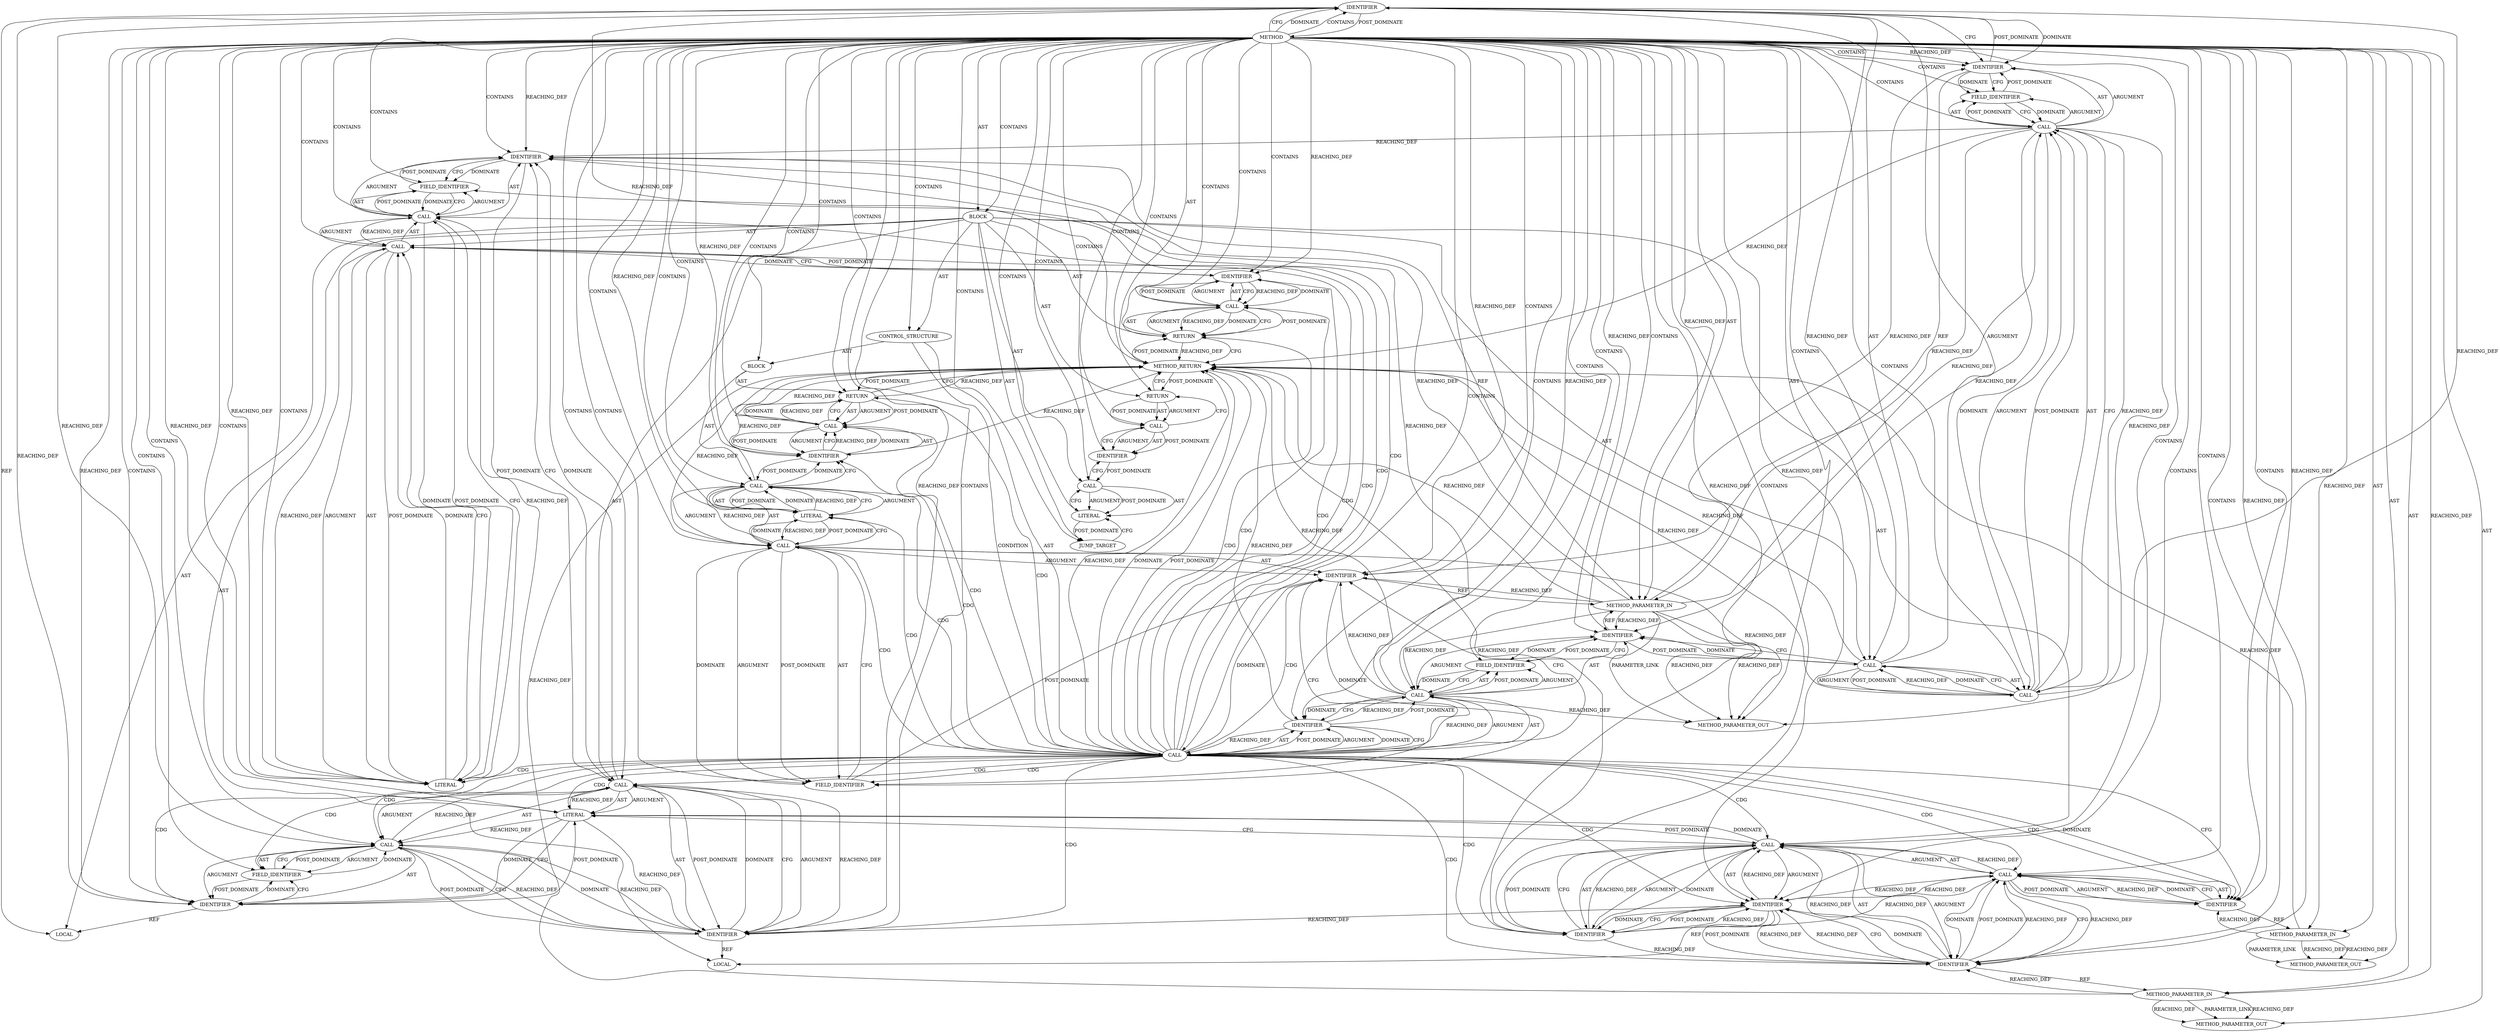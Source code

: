 digraph {
  7818 [label=LOCAL ORDER=1 CODE="struct ceph_client* client" COLUMN_NUMBER=21 LINE_NUMBER=2368 TYPE_FULL_NAME="ceph_client*" NAME="client"]
  7826 [label=CONTROL_STRUCTURE CONTROL_STRUCTURE_TYPE="IF" ORDER=4 PARSER_TYPE_NAME="CASTIfStatement" ARGUMENT_INDEX=-1 CODE="if (con->state != CEPH_CON_S_V2_SESSION_CONNECT)" COLUMN_NUMBER=2 LINE_NUMBER=2371]
  7820 [label=IDENTIFIER ORDER=1 ARGUMENT_INDEX=1 CODE="client" COLUMN_NUMBER=22 LINE_NUMBER=2368 TYPE_FULL_NAME="ceph_client*" NAME="client"]
  7838 [label=RETURN ORDER=2 ARGUMENT_INDEX=-1 CODE="return -EINVAL;" COLUMN_NUMBER=3 LINE_NUMBER=2373]
  7853 [label=CALL ORDER=7 ARGUMENT_INDEX=-1 CODE="con->error_msg = \"missing required protocol features\"" COLUMN_NUMBER=2 METHOD_FULL_NAME="<operator>.assignment" LINE_NUMBER=2379 TYPE_FULL_NAME="<empty>" DISPATCH_TYPE="STATIC_DISPATCH" SIGNATURE="" NAME="<operator>.assignment"]
  7823 [label=IDENTIFIER ORDER=1 ARGUMENT_INDEX=1 CODE="con" COLUMN_NUMBER=41 LINE_NUMBER=2368 TYPE_FULL_NAME="ceph_connection*" NAME="con"]
  7839 [label=CALL ORDER=1 ARGUMENT_INDEX=-1 CODE="-EINVAL" COLUMN_NUMBER=10 METHOD_FULL_NAME="<operator>.minus" LINE_NUMBER=2373 TYPE_FULL_NAME="<empty>" DISPATCH_TYPE="STATIC_DISPATCH" SIGNATURE="" NAME="<operator>.minus"]
  7848 [label=LITERAL ORDER=1 ARGUMENT_INDEX=1 CODE="\"RADOS feature set mismatch: server's required > my supported 0x%llx, missing 0x%llx\\n\"" COLUMN_NUMBER=9 LINE_NUMBER=2377 TYPE_FULL_NAME="char"]
  7851 [label=FIELD_IDENTIFIER ORDER=2 ARGUMENT_INDEX=2 CODE="supported_features" COLUMN_NUMBER=9 LINE_NUMBER=2378 CANONICAL_NAME="supported_features"]
  7833 [label=CALL ORDER=1 ARGUMENT_INDEX=-1 CODE="con->error_msg = \"protocol error, unexpected ident_missing_features\"" COLUMN_NUMBER=3 METHOD_FULL_NAME="<operator>.assignment" LINE_NUMBER=2372 TYPE_FULL_NAME="<empty>" DISPATCH_TYPE="STATIC_DISPATCH" SIGNATURE="" NAME="<operator>.assignment"]
  7813 [label=METHOD COLUMN_NUMBER=1 LINE_NUMBER=2365 COLUMN_NUMBER_END=1 IS_EXTERNAL=false SIGNATURE="int process_ident_missing_features (ceph_connection*,void*,void*)" NAME="process_ident_missing_features" AST_PARENT_TYPE="TYPE_DECL" AST_PARENT_FULL_NAME="messenger_v2.c:<global>" ORDER=95 CODE="static int process_ident_missing_features(struct ceph_connection *con,
					  void *p, void *end)
{
	struct ceph_client *client = from_msgr(con->msgr);
	u64 missing_features;

	if (con->state != CEPH_CON_S_V2_SESSION_CONNECT) {
		con->error_msg = \"protocol error, unexpected ident_missing_features\";
		return -EINVAL;
	}

	ceph_decode_64_safe(&p, end, missing_features, bad);
	pr_err(\"RADOS feature set mismatch: server's required > my supported 0x%llx, missing 0x%llx\\n\",
	       client->supported_features, missing_features);
	con->error_msg = \"missing required protocol features\";
	return -EINVAL;

bad:
	pr_err(\"failed to decode ident_missing_features\\n\");
	return -EINVAL;
}" FULL_NAME="process_ident_missing_features" LINE_NUMBER_END=2385 FILENAME="messenger_v2.c"]
  7846 [label=IDENTIFIER ORDER=4 ARGUMENT_INDEX=4 CODE="bad" COLUMN_NUMBER=49 LINE_NUMBER=2376 TYPE_FULL_NAME="ANY" NAME="bad"]
  13252 [label=METHOD_PARAMETER_OUT ORDER=3 CODE="void *end" IS_VARIADIC=false COLUMN_NUMBER=17 LINE_NUMBER=2366 TYPE_FULL_NAME="void*" EVALUATION_STRATEGY="BY_VALUE" INDEX=3 NAME="end"]
  7867 [label=METHOD_RETURN ORDER=5 CODE="RET" COLUMN_NUMBER=1 LINE_NUMBER=2365 TYPE_FULL_NAME="int" EVALUATION_STRATEGY="BY_VALUE"]
  7849 [label=CALL ORDER=2 ARGUMENT_INDEX=2 CODE="client->supported_features" COLUMN_NUMBER=9 METHOD_FULL_NAME="<operator>.indirectFieldAccess" LINE_NUMBER=2378 TYPE_FULL_NAME="<empty>" DISPATCH_TYPE="STATIC_DISPATCH" SIGNATURE="" NAME="<operator>.indirectFieldAccess"]
  13250 [label=METHOD_PARAMETER_OUT ORDER=1 CODE="struct ceph_connection *con" IS_VARIADIC=false COLUMN_NUMBER=43 LINE_NUMBER=2365 TYPE_FULL_NAME="ceph_connection*" EVALUATION_STRATEGY="BY_VALUE" INDEX=1 NAME="con"]
  7850 [label=IDENTIFIER ORDER=1 ARGUMENT_INDEX=1 CODE="client" COLUMN_NUMBER=9 LINE_NUMBER=2378 TYPE_FULL_NAME="ceph_client*" NAME="client"]
  7834 [label=CALL ORDER=1 ARGUMENT_INDEX=1 CODE="con->error_msg" COLUMN_NUMBER=3 METHOD_FULL_NAME="<operator>.indirectFieldAccess" LINE_NUMBER=2372 TYPE_FULL_NAME="<empty>" DISPATCH_TYPE="STATIC_DISPATCH" SIGNATURE="" NAME="<operator>.indirectFieldAccess"]
  7843 [label=IDENTIFIER ORDER=1 ARGUMENT_INDEX=1 CODE="p" COLUMN_NUMBER=23 LINE_NUMBER=2376 TYPE_FULL_NAME="void*" NAME="p"]
  7836 [label=FIELD_IDENTIFIER ORDER=2 ARGUMENT_INDEX=2 CODE="error_msg" COLUMN_NUMBER=3 LINE_NUMBER=2372 CANONICAL_NAME="error_msg"]
  7864 [label=RETURN ORDER=11 ARGUMENT_INDEX=-1 CODE="return -EINVAL;" COLUMN_NUMBER=2 LINE_NUMBER=2384]
  7856 [label=FIELD_IDENTIFIER ORDER=2 ARGUMENT_INDEX=2 CODE="error_msg" COLUMN_NUMBER=2 LINE_NUMBER=2379 CANONICAL_NAME="error_msg"]
  7840 [label=IDENTIFIER ORDER=1 ARGUMENT_INDEX=1 CODE="EINVAL" COLUMN_NUMBER=11 LINE_NUMBER=2373 TYPE_FULL_NAME="ANY" NAME="EINVAL"]
  7828 [label=CALL ORDER=1 ARGUMENT_INDEX=1 CODE="con->state" COLUMN_NUMBER=6 METHOD_FULL_NAME="<operator>.indirectFieldAccess" LINE_NUMBER=2371 TYPE_FULL_NAME="<empty>" DISPATCH_TYPE="STATIC_DISPATCH" SIGNATURE="" NAME="<operator>.indirectFieldAccess"]
  7863 [label=LITERAL ORDER=1 ARGUMENT_INDEX=1 CODE="\"failed to decode ident_missing_features\\n\"" COLUMN_NUMBER=9 LINE_NUMBER=2383 TYPE_FULL_NAME="char"]
  7814 [label=METHOD_PARAMETER_IN ORDER=1 CODE="struct ceph_connection *con" IS_VARIADIC=false COLUMN_NUMBER=43 LINE_NUMBER=2365 TYPE_FULL_NAME="ceph_connection*" EVALUATION_STRATEGY="BY_VALUE" INDEX=1 NAME="con"]
  7860 [label=IDENTIFIER ORDER=1 ARGUMENT_INDEX=1 CODE="EINVAL" COLUMN_NUMBER=10 LINE_NUMBER=2380 TYPE_FULL_NAME="ANY" NAME="EINVAL"]
  7816 [label=METHOD_PARAMETER_IN ORDER=3 CODE="void *end" IS_VARIADIC=false COLUMN_NUMBER=17 LINE_NUMBER=2366 TYPE_FULL_NAME="void*" EVALUATION_STRATEGY="BY_VALUE" INDEX=3 NAME="end"]
  7815 [label=METHOD_PARAMETER_IN ORDER=2 CODE="void *p" IS_VARIADIC=false COLUMN_NUMBER=8 LINE_NUMBER=2366 TYPE_FULL_NAME="void*" EVALUATION_STRATEGY="BY_VALUE" INDEX=2 NAME="p"]
  7827 [label=CALL ORDER=1 ARGUMENT_INDEX=-1 CODE="con->state != CEPH_CON_S_V2_SESSION_CONNECT" COLUMN_NUMBER=6 METHOD_FULL_NAME="<operator>.notEquals" LINE_NUMBER=2371 TYPE_FULL_NAME="<empty>" DISPATCH_TYPE="STATIC_DISPATCH" SIGNATURE="" NAME="<operator>.notEquals"]
  7866 [label=IDENTIFIER ORDER=1 ARGUMENT_INDEX=1 CODE="EINVAL" COLUMN_NUMBER=10 LINE_NUMBER=2384 TYPE_FULL_NAME="ANY" NAME="EINVAL"]
  7821 [label=CALL ORDER=2 ARGUMENT_INDEX=2 CODE="from_msgr(con->msgr)" COLUMN_NUMBER=31 METHOD_FULL_NAME="from_msgr" LINE_NUMBER=2368 TYPE_FULL_NAME="<empty>" DISPATCH_TYPE="STATIC_DISPATCH" SIGNATURE="" NAME="from_msgr"]
  7857 [label=LITERAL ORDER=2 ARGUMENT_INDEX=2 CODE="\"missing required protocol features\"" COLUMN_NUMBER=19 LINE_NUMBER=2379 TYPE_FULL_NAME="char"]
  7835 [label=IDENTIFIER ORDER=1 ARGUMENT_INDEX=1 CODE="con" COLUMN_NUMBER=3 LINE_NUMBER=2372 TYPE_FULL_NAME="ceph_connection*" NAME="con"]
  7859 [label=CALL ORDER=1 ARGUMENT_INDEX=-1 CODE="-EINVAL" COLUMN_NUMBER=9 METHOD_FULL_NAME="<operator>.minus" LINE_NUMBER=2380 TYPE_FULL_NAME="<empty>" DISPATCH_TYPE="STATIC_DISPATCH" SIGNATURE="" NAME="<operator>.minus"]
  7830 [label=FIELD_IDENTIFIER ORDER=2 ARGUMENT_INDEX=2 CODE="state" COLUMN_NUMBER=6 LINE_NUMBER=2371 CANONICAL_NAME="state"]
  7861 [label=JUMP_TARGET ORDER=9 PARSER_TYPE_NAME="CASTLabelStatement" ARGUMENT_INDEX=-1 CODE="bad:
	pr_err(\"failed to decode ident_missing_features\\n\");" COLUMN_NUMBER=1 LINE_NUMBER=2382 NAME="bad"]
  13251 [label=METHOD_PARAMETER_OUT ORDER=2 CODE="void *p" IS_VARIADIC=false COLUMN_NUMBER=8 LINE_NUMBER=2366 TYPE_FULL_NAME="void*" EVALUATION_STRATEGY="BY_VALUE" INDEX=2 NAME="p"]
  7845 [label=IDENTIFIER ORDER=3 ARGUMENT_INDEX=3 CODE="missing_features" COLUMN_NUMBER=31 LINE_NUMBER=2376 TYPE_FULL_NAME="u64" NAME="missing_features"]
  7852 [label=IDENTIFIER ORDER=3 ARGUMENT_INDEX=3 CODE="missing_features" COLUMN_NUMBER=37 LINE_NUMBER=2378 TYPE_FULL_NAME="u64" NAME="missing_features"]
  7858 [label=RETURN ORDER=8 ARGUMENT_INDEX=-1 CODE="return -EINVAL;" COLUMN_NUMBER=2 LINE_NUMBER=2380]
  7832 [label=BLOCK ORDER=2 ARGUMENT_INDEX=-1 CODE="{
		con->error_msg = \"protocol error, unexpected ident_missing_features\";
		return -EINVAL;
	}" COLUMN_NUMBER=51 LINE_NUMBER=2371 TYPE_FULL_NAME="void"]
  7831 [label=IDENTIFIER ORDER=2 ARGUMENT_INDEX=2 CODE="CEPH_CON_S_V2_SESSION_CONNECT" COLUMN_NUMBER=20 LINE_NUMBER=2371 TYPE_FULL_NAME="ANY" NAME="CEPH_CON_S_V2_SESSION_CONNECT"]
  7822 [label=CALL ORDER=1 ARGUMENT_INDEX=1 CODE="con->msgr" COLUMN_NUMBER=41 METHOD_FULL_NAME="<operator>.indirectFieldAccess" LINE_NUMBER=2368 TYPE_FULL_NAME="<empty>" DISPATCH_TYPE="STATIC_DISPATCH" SIGNATURE="" NAME="<operator>.indirectFieldAccess"]
  7829 [label=IDENTIFIER ORDER=1 ARGUMENT_INDEX=1 CODE="con" COLUMN_NUMBER=6 LINE_NUMBER=2371 TYPE_FULL_NAME="ceph_connection*" NAME="con"]
  7841 [label=CALL ORDER=5 ARGUMENT_INDEX=-1 CODE="ceph_decode_64_safe(&p, end, missing_features, bad)" COLUMN_NUMBER=2 METHOD_FULL_NAME="ceph_decode_64_safe" LINE_NUMBER=2376 TYPE_FULL_NAME="<empty>" DISPATCH_TYPE="STATIC_DISPATCH" SIGNATURE="" NAME="ceph_decode_64_safe"]
  7837 [label=LITERAL ORDER=2 ARGUMENT_INDEX=2 CODE="\"protocol error, unexpected ident_missing_features\"" COLUMN_NUMBER=20 LINE_NUMBER=2372 TYPE_FULL_NAME="char"]
  7844 [label=IDENTIFIER ORDER=2 ARGUMENT_INDEX=2 CODE="end" COLUMN_NUMBER=26 LINE_NUMBER=2376 TYPE_FULL_NAME="void*" NAME="end"]
  7855 [label=IDENTIFIER ORDER=1 ARGUMENT_INDEX=1 CODE="con" COLUMN_NUMBER=2 LINE_NUMBER=2379 TYPE_FULL_NAME="ceph_connection*" NAME="con"]
  7819 [label=CALL ORDER=2 ARGUMENT_INDEX=-1 CODE="*client = from_msgr(con->msgr)" COLUMN_NUMBER=21 METHOD_FULL_NAME="<operator>.assignment" LINE_NUMBER=2368 TYPE_FULL_NAME="<empty>" DISPATCH_TYPE="STATIC_DISPATCH" SIGNATURE="" NAME="<operator>.assignment"]
  7854 [label=CALL ORDER=1 ARGUMENT_INDEX=1 CODE="con->error_msg" COLUMN_NUMBER=2 METHOD_FULL_NAME="<operator>.indirectFieldAccess" LINE_NUMBER=2379 TYPE_FULL_NAME="<empty>" DISPATCH_TYPE="STATIC_DISPATCH" SIGNATURE="" NAME="<operator>.indirectFieldAccess"]
  7825 [label=LOCAL ORDER=3 CODE="u64 missing_features" COLUMN_NUMBER=6 LINE_NUMBER=2369 TYPE_FULL_NAME="u64" NAME="missing_features"]
  7842 [label=CALL ORDER=1 ARGUMENT_INDEX=1 CODE="&p" COLUMN_NUMBER=22 METHOD_FULL_NAME="<operator>.addressOf" LINE_NUMBER=2376 TYPE_FULL_NAME="<empty>" DISPATCH_TYPE="STATIC_DISPATCH" SIGNATURE="" NAME="<operator>.addressOf"]
  7862 [label=CALL ORDER=10 ARGUMENT_INDEX=-1 CODE="pr_err(\"failed to decode ident_missing_features\\n\")" COLUMN_NUMBER=2 METHOD_FULL_NAME="pr_err" LINE_NUMBER=2383 TYPE_FULL_NAME="<empty>" DISPATCH_TYPE="STATIC_DISPATCH" SIGNATURE="" NAME="pr_err"]
  7817 [label=BLOCK ORDER=4 ARGUMENT_INDEX=-1 CODE="{
	struct ceph_client *client = from_msgr(con->msgr);
	u64 missing_features;

	if (con->state != CEPH_CON_S_V2_SESSION_CONNECT) {
		con->error_msg = \"protocol error, unexpected ident_missing_features\";
		return -EINVAL;
	}

	ceph_decode_64_safe(&p, end, missing_features, bad);
	pr_err(\"RADOS feature set mismatch: server's required > my supported 0x%llx, missing 0x%llx\\n\",
	       client->supported_features, missing_features);
	con->error_msg = \"missing required protocol features\";
	return -EINVAL;

bad:
	pr_err(\"failed to decode ident_missing_features\\n\");
	return -EINVAL;
}" COLUMN_NUMBER=1 LINE_NUMBER=2367 TYPE_FULL_NAME="void"]
  7824 [label=FIELD_IDENTIFIER ORDER=2 ARGUMENT_INDEX=2 CODE="msgr" COLUMN_NUMBER=41 LINE_NUMBER=2368 CANONICAL_NAME="msgr"]
  7847 [label=CALL ORDER=6 ARGUMENT_INDEX=-1 CODE="pr_err(\"RADOS feature set mismatch: server's required > my supported 0x%llx, missing 0x%llx\\n\",
	       client->supported_features, missing_features)" COLUMN_NUMBER=2 METHOD_FULL_NAME="pr_err" LINE_NUMBER=2377 TYPE_FULL_NAME="<empty>" DISPATCH_TYPE="STATIC_DISPATCH" SIGNATURE="" NAME="pr_err"]
  7865 [label=CALL ORDER=1 ARGUMENT_INDEX=-1 CODE="-EINVAL" COLUMN_NUMBER=9 METHOD_FULL_NAME="<operator>.minus" LINE_NUMBER=2384 TYPE_FULL_NAME="<empty>" DISPATCH_TYPE="STATIC_DISPATCH" SIGNATURE="" NAME="<operator>.minus"]
  7827 -> 7839 [label=CDG ]
  7857 -> 7853 [label=DOMINATE ]
  7821 -> 7819 [label=REACHING_DEF VARIABLE="from_msgr(con->msgr)"]
  7813 -> 7842 [label=CONTAINS ]
  7823 -> 7824 [label=DOMINATE ]
  7827 -> 7847 [label=CDG ]
  7813 -> 7815 [label=REACHING_DEF VARIABLE=""]
  7853 -> 7854 [label=AST ]
  7843 -> 7842 [label=REACHING_DEF VARIABLE="p"]
  7828 -> 7831 [label=DOMINATE ]
  7859 -> 7860 [label=POST_DOMINATE ]
  7853 -> 7860 [label=DOMINATE ]
  7827 -> 7860 [label=CDG ]
  7813 -> 7859 [label=CONTAINS ]
  7813 -> 7834 [label=CONTAINS ]
  7813 -> 7820 [label=CFG ]
  7814 -> 7835 [label=REACHING_DEF VARIABLE="con"]
  7864 -> 7865 [label=POST_DOMINATE ]
  7813 -> 7820 [label=DOMINATE ]
  7837 -> 7833 [label=DOMINATE ]
  7837 -> 7833 [label=REACHING_DEF VARIABLE="\"protocol error, unexpected ident_missing_features\""]
  7865 -> 7864 [label=CFG ]
  7827 -> 7856 [label=CDG ]
  7867 -> 7827 [label=POST_DOMINATE ]
  7819 -> 7821 [label=POST_DOMINATE ]
  7863 -> 7862 [label=CFG ]
  7820 -> 7849 [label=REACHING_DEF VARIABLE="client"]
  7813 -> 7857 [label=REACHING_DEF VARIABLE=""]
  7813 -> 7860 [label=REACHING_DEF VARIABLE=""]
  7830 -> 7829 [label=POST_DOMINATE ]
  7862 -> 7866 [label=CFG ]
  7849 -> 7851 [label=POST_DOMINATE ]
  7822 -> 7824 [label=ARGUMENT ]
  7813 -> 7845 [label=REACHING_DEF VARIABLE=""]
  7847 -> 7849 [label=AST ]
  7837 -> 7834 [label=POST_DOMINATE ]
  7817 -> 7861 [label=AST ]
  7813 -> 7853 [label=CONTAINS ]
  7859 -> 7858 [label=REACHING_DEF VARIABLE="-EINVAL"]
  7834 -> 7837 [label=CFG ]
  7813 -> 7844 [label=CONTAINS ]
  7855 -> 7856 [label=CFG ]
  7831 -> 7828 [label=REACHING_DEF VARIABLE="CEPH_CON_S_V2_SESSION_CONNECT"]
  7841 -> 7845 [label=ARGUMENT ]
  7813 -> 7835 [label=CONTAINS ]
  7813 -> 7846 [label=REACHING_DEF VARIABLE=""]
  7844 -> 7845 [label=REACHING_DEF VARIABLE="end"]
  7813 -> 7823 [label=REACHING_DEF VARIABLE=""]
  7867 -> 7858 [label=POST_DOMINATE ]
  7862 -> 7863 [label=ARGUMENT ]
  7841 -> 7846 [label=POST_DOMINATE ]
  7813 -> 7819 [label=CONTAINS ]
  7817 -> 7864 [label=AST ]
  7813 -> 7847 [label=CONTAINS ]
  7827 -> 7854 [label=CDG ]
  7842 -> 7844 [label=CFG ]
  7813 -> 7843 [label=CONTAINS ]
  7839 -> 7840 [label=AST ]
  7814 -> 7867 [label=REACHING_DEF VARIABLE="con"]
  7838 -> 7867 [label=CFG ]
  7848 -> 7850 [label=CFG ]
  7817 -> 7826 [label=AST ]
  7847 -> 7852 [label=AST ]
  7827 -> 7846 [label=CDG ]
  7820 -> 7850 [label=REACHING_DEF VARIABLE="client"]
  7827 -> 7843 [label=CDG ]
  7856 -> 7854 [label=DOMINATE ]
  7848 -> 7852 [label=REACHING_DEF VARIABLE="\"RADOS feature set mismatch: server's required > my supported 0x%llx, missing 0x%llx\\n\""]
  7821 -> 7820 [label=REACHING_DEF VARIABLE="from_msgr(con->msgr)"]
  7813 -> 7865 [label=CONTAINS ]
  7821 -> 7867 [label=REACHING_DEF VARIABLE="from_msgr(con->msgr)"]
  7813 -> 7826 [label=CONTAINS ]
  7813 -> 13251 [label=AST ]
  7848 -> 7847 [label=REACHING_DEF VARIABLE="\"RADOS feature set mismatch: server's required > my supported 0x%llx, missing 0x%llx\\n\""]
  7816 -> 13252 [label=PARAMETER_LINK ]
  7814 -> 7829 [label=REACHING_DEF VARIABLE="con"]
  7813 -> 7849 [label=CONTAINS ]
  7814 -> 13250 [label=PARAMETER_LINK ]
  7833 -> 7837 [label=ARGUMENT ]
  7813 -> 7831 [label=CONTAINS ]
  7823 -> 7820 [label=POST_DOMINATE ]
  7817 -> 7818 [label=AST ]
  7827 -> 7835 [label=CDG ]
  7834 -> 7836 [label=ARGUMENT ]
  7844 -> 7845 [label=CFG ]
  7822 -> 7821 [label=DOMINATE ]
  7854 -> 7856 [label=ARGUMENT ]
  7817 -> 7825 [label=AST ]
  7831 -> 7827 [label=REACHING_DEF VARIABLE="CEPH_CON_S_V2_SESSION_CONNECT"]
  7813 -> 7850 [label=REACHING_DEF VARIABLE=""]
  7835 -> 7836 [label=CFG ]
  7845 -> 7852 [label=REACHING_DEF VARIABLE="missing_features"]
  7819 -> 7829 [label=DOMINATE ]
  7853 -> 7857 [label=ARGUMENT ]
  7846 -> 7841 [label=DOMINATE ]
  7831 -> 7867 [label=REACHING_DEF VARIABLE="CEPH_CON_S_V2_SESSION_CONNECT"]
  7836 -> 7835 [label=POST_DOMINATE ]
  7813 -> 7829 [label=REACHING_DEF VARIABLE=""]
  7862 -> 7863 [label=AST ]
  7813 -> 7816 [label=AST ]
  7822 -> 7835 [label=REACHING_DEF VARIABLE="con->msgr"]
  7813 -> 7835 [label=REACHING_DEF VARIABLE=""]
  7837 -> 7834 [label=REACHING_DEF VARIABLE="\"protocol error, unexpected ident_missing_features\""]
  7813 -> 7855 [label=CONTAINS ]
  7867 -> 7864 [label=POST_DOMINATE ]
  7853 -> 7857 [label=AST ]
  7850 -> 7851 [label=DOMINATE ]
  7846 -> 7842 [label=REACHING_DEF VARIABLE="bad"]
  7815 -> 7843 [label=REACHING_DEF VARIABLE="p"]
  7813 -> 7837 [label=CONTAINS ]
  7840 -> 7833 [label=POST_DOMINATE ]
  7813 -> 7858 [label=CONTAINS ]
  7821 -> 7822 [label=ARGUMENT ]
  7827 -> 7867 [label=REACHING_DEF VARIABLE="con->state != CEPH_CON_S_V2_SESSION_CONNECT"]
  7860 -> 7859 [label=CFG ]
  7833 -> 7840 [label=DOMINATE ]
  7859 -> 7858 [label=DOMINATE ]
  7813 -> 7852 [label=CONTAINS ]
  7813 -> 7867 [label=AST ]
  7852 -> 7847 [label=DOMINATE ]
  7817 -> 7841 [label=AST ]
  7827 -> 7831 [label=AST ]
  7813 -> 7855 [label=REACHING_DEF VARIABLE=""]
  7819 -> 7820 [label=AST ]
  7832 -> 7833 [label=AST ]
  7856 -> 7854 [label=CFG ]
  7827 -> 7855 [label=CDG ]
  7822 -> 13250 [label=REACHING_DEF VARIABLE="con->msgr"]
  7849 -> 7852 [label=CFG ]
  7827 -> 7867 [label=DOMINATE ]
  7848 -> 7841 [label=POST_DOMINATE ]
  7842 -> 7843 [label=ARGUMENT ]
  7866 -> 7862 [label=POST_DOMINATE ]
  7843 -> 7842 [label=DOMINATE ]
  7839 -> 7840 [label=POST_DOMINATE ]
  7813 -> 7828 [label=CONTAINS ]
  7834 -> 7837 [label=DOMINATE ]
  7814 -> 7823 [label=REACHING_DEF VARIABLE="con"]
  7847 -> 7855 [label=CFG ]
  7821 -> 7822 [label=POST_DOMINATE ]
  7828 -> 7829 [label=AST ]
  7864 -> 7867 [label=CFG ]
  7827 -> 7828 [label=ARGUMENT ]
  7846 -> 7841 [label=CFG ]
  7842 -> 7843 [label=AST ]
  7827 -> 7836 [label=CDG ]
  7827 -> 7848 [label=CDG ]
  7813 -> 7820 [label=CONTAINS ]
  7827 -> 7853 [label=CDG ]
  7835 -> 7814 [label=REF ]
  7813 -> 7846 [label=CONTAINS ]
  7849 -> 7852 [label=REACHING_DEF VARIABLE="client->supported_features"]
  7822 -> 7829 [label=REACHING_DEF VARIABLE="con->msgr"]
  7861 -> 7863 [label=CFG ]
  7849 -> 7847 [label=REACHING_DEF VARIABLE="client->supported_features"]
  7827 -> 7843 [label=DOMINATE ]
  7835 -> 7836 [label=DOMINATE ]
  7849 -> 7850 [label=AST ]
  7831 -> 7827 [label=DOMINATE ]
  7824 -> 7822 [label=DOMINATE ]
  7841 -> 7844 [label=AST ]
  7836 -> 7834 [label=CFG ]
  7813 -> 7866 [label=CONTAINS ]
  7846 -> 7845 [label=POST_DOMINATE ]
  7858 -> 7859 [label=POST_DOMINATE ]
  7842 -> 7843 [label=POST_DOMINATE ]
  7813 -> 7832 [label=CONTAINS ]
  7820 -> 7818 [label=REF ]
  7827 -> 7837 [label=CDG ]
  7859 -> 7860 [label=ARGUMENT ]
  7838 -> 7839 [label=AST ]
  7841 -> 7845 [label=AST ]
  7817 -> 7862 [label=AST ]
  7831 -> 7827 [label=CFG ]
  7828 -> 7831 [label=CFG ]
  7822 -> 7867 [label=REACHING_DEF VARIABLE="con->msgr"]
  7828 -> 7827 [label=REACHING_DEF VARIABLE="con->state"]
  7813 -> 7833 [label=CONTAINS ]
  7822 -> 7824 [label=AST ]
  7827 -> 7843 [label=CFG ]
  7817 -> 7847 [label=AST ]
  7848 -> 7850 [label=DOMINATE ]
  7829 -> 7830 [label=CFG ]
  7833 -> 7834 [label=AST ]
  7826 -> 7827 [label=AST ]
  7863 -> 7861 [label=POST_DOMINATE ]
  7813 -> 7823 [label=CONTAINS ]
  7845 -> 7842 [label=REACHING_DEF VARIABLE="missing_features"]
  7840 -> 7839 [label=CFG ]
  7813 -> 7844 [label=REACHING_DEF VARIABLE=""]
  7813 -> 13252 [label=AST ]
  7852 -> 7847 [label=CFG ]
  7813 -> 7817 [label=CONTAINS ]
  7828 -> 7830 [label=AST ]
  7853 -> 7854 [label=ARGUMENT ]
  7860 -> 7859 [label=REACHING_DEF VARIABLE="EINVAL"]
  7840 -> 7839 [label=REACHING_DEF VARIABLE="EINVAL"]
  7864 -> 7865 [label=AST ]
  7827 -> 7841 [label=CDG ]
  7839 -> 7867 [label=REACHING_DEF VARIABLE="-EINVAL"]
  7827 -> 7844 [label=CDG ]
  7857 -> 7854 [label=POST_DOMINATE ]
  7846 -> 7845 [label=REACHING_DEF VARIABLE="bad"]
  7823 -> 7814 [label=REF ]
  7854 -> 7855 [label=AST ]
  7841 -> 7844 [label=ARGUMENT ]
  7819 -> 7821 [label=AST ]
  7850 -> 7818 [label=REF ]
  7839 -> 7838 [label=DOMINATE ]
  7827 -> 7852 [label=CDG ]
  7842 -> 7844 [label=DOMINATE ]
  7859 -> 7860 [label=AST ]
  7813 -> 7817 [label=AST ]
  7847 -> 7848 [label=ARGUMENT ]
  7824 -> 7822 [label=CFG ]
  7814 -> 7822 [label=REACHING_DEF VARIABLE="con"]
  7862 -> 7863 [label=POST_DOMINATE ]
  7833 -> 7867 [label=REACHING_DEF VARIABLE="con->error_msg = \"protocol error, unexpected ident_missing_features\""]
  7827 -> 7842 [label=CDG ]
  7854 -> 7853 [label=REACHING_DEF VARIABLE="con->error_msg"]
  7846 -> 7867 [label=REACHING_DEF VARIABLE="bad"]
  7852 -> 7849 [label=REACHING_DEF VARIABLE="missing_features"]
  7819 -> 7867 [label=REACHING_DEF VARIABLE="*client = from_msgr(con->msgr)"]
  7858 -> 7867 [label=CFG ]
  7822 -> 7821 [label=CFG ]
  7813 -> 7860 [label=CONTAINS ]
  7827 -> 7845 [label=CDG ]
  7844 -> 7816 [label=REF ]
  7858 -> 7867 [label=REACHING_DEF VARIABLE="<RET>"]
  7813 -> 7824 [label=CONTAINS ]
  7829 -> 7819 [label=POST_DOMINATE ]
  7837 -> 7833 [label=CFG ]
  7813 -> 7854 [label=CONTAINS ]
  7813 -> 7829 [label=CONTAINS ]
  7828 -> 7867 [label=REACHING_DEF VARIABLE="con->state"]
  7838 -> 7839 [label=ARGUMENT ]
  7813 -> 7845 [label=CONTAINS ]
  7846 -> 7841 [label=REACHING_DEF VARIABLE="bad"]
  7834 -> 7835 [label=ARGUMENT ]
  7856 -> 7855 [label=POST_DOMINATE ]
  7843 -> 7842 [label=CFG ]
  7855 -> 7847 [label=POST_DOMINATE ]
  7833 -> 7834 [label=ARGUMENT ]
  7847 -> 7855 [label=DOMINATE ]
  7813 -> 7862 [label=CONTAINS ]
  7828 -> 7855 [label=REACHING_DEF VARIABLE="con->state"]
  7813 -> 7822 [label=CONTAINS ]
  7854 -> 7856 [label=AST ]
  7813 -> 7831 [label=REACHING_DEF VARIABLE=""]
  7819 -> 7821 [label=ARGUMENT ]
  7860 -> 7859 [label=DOMINATE ]
  7827 -> 7834 [label=CDG ]
  7833 -> 7840 [label=CFG ]
  7857 -> 7854 [label=REACHING_DEF VARIABLE="\"missing required protocol features\""]
  7826 -> 7827 [label=CONDITION ]
  7822 -> 7821 [label=REACHING_DEF VARIABLE="con->msgr"]
  7813 -> 7827 [label=CONTAINS ]
  7834 -> 7836 [label=POST_DOMINATE ]
  7847 -> 7852 [label=POST_DOMINATE ]
  7816 -> 13252 [label=REACHING_DEF VARIABLE="end"]
  7816 -> 13252 [label=REACHING_DEF VARIABLE="end"]
  7813 -> 7840 [label=CONTAINS ]
  7850 -> 7851 [label=CFG ]
  7842 -> 7841 [label=REACHING_DEF VARIABLE="&p"]
  7813 -> 7850 [label=CONTAINS ]
  7833 -> 7837 [label=AST ]
  7841 -> 7846 [label=ARGUMENT ]
  7813 -> 7836 [label=CONTAINS ]
  7840 -> 7839 [label=DOMINATE ]
  7813 -> 7838 [label=CONTAINS ]
  7827 -> 7859 [label=CDG ]
  7827 -> 7858 [label=CDG ]
  7813 -> 7848 [label=REACHING_DEF VARIABLE=""]
  7815 -> 13251 [label=PARAMETER_LINK ]
  7844 -> 7842 [label=POST_DOMINATE ]
  7852 -> 7849 [label=POST_DOMINATE ]
  7820 -> 7819 [label=REACHING_DEF VARIABLE="client"]
  7851 -> 7849 [label=DOMINATE ]
  7838 -> 7839 [label=POST_DOMINATE ]
  7827 -> 7849 [label=CDG ]
  7845 -> 7846 [label=DOMINATE ]
  7817 -> 7819 [label=AST ]
  7829 -> 7814 [label=REF ]
  7819 -> 7820 [label=ARGUMENT ]
  7839 -> 7838 [label=REACHING_DEF VARIABLE="-EINVAL"]
  7831 -> 7828 [label=POST_DOMINATE ]
  7839 -> 7838 [label=CFG ]
  7813 -> 7814 [label=REACHING_DEF VARIABLE=""]
  7822 -> 7823 [label=AST ]
  7813 -> 7857 [label=CONTAINS ]
  7833 -> 7837 [label=POST_DOMINATE ]
  7849 -> 7850 [label=ARGUMENT ]
  7842 -> 7844 [label=REACHING_DEF VARIABLE="&p"]
  7865 -> 7866 [label=ARGUMENT ]
  7845 -> 7844 [label=POST_DOMINATE ]
  7842 -> 7845 [label=REACHING_DEF VARIABLE="&p"]
  7813 -> 7863 [label=CONTAINS ]
  7857 -> 7853 [label=CFG ]
  7820 -> 7823 [label=DOMINATE ]
  7827 -> 7833 [label=CDG ]
  7847 -> 7848 [label=AST ]
  7864 -> 7865 [label=ARGUMENT ]
  7813 -> 7830 [label=CONTAINS ]
  7849 -> 7851 [label=AST ]
  7840 -> 7867 [label=REACHING_DEF VARIABLE="EINVAL"]
  7813 -> 7821 [label=CONTAINS ]
  7855 -> 7814 [label=REF ]
  7827 -> 7831 [label=POST_DOMINATE ]
  7817 -> 7853 [label=AST ]
  7836 -> 7834 [label=DOMINATE ]
  7814 -> 7828 [label=REACHING_DEF VARIABLE="con"]
  7834 -> 7836 [label=AST ]
  7854 -> 7857 [label=DOMINATE ]
  7813 -> 7843 [label=REACHING_DEF VARIABLE=""]
  7844 -> 7842 [label=REACHING_DEF VARIABLE="end"]
  7853 -> 7857 [label=POST_DOMINATE ]
  7838 -> 7867 [label=REACHING_DEF VARIABLE="<RET>"]
  7816 -> 7844 [label=REACHING_DEF VARIABLE="end"]
  7834 -> 7867 [label=REACHING_DEF VARIABLE="con->error_msg"]
  7816 -> 7867 [label=REACHING_DEF VARIABLE="end"]
  7822 -> 7823 [label=ARGUMENT ]
  7813 -> 7814 [label=AST ]
  7830 -> 7828 [label=CFG ]
  7847 -> 7852 [label=ARGUMENT ]
  7815 -> 13251 [label=REACHING_DEF VARIABLE="p"]
  7815 -> 13251 [label=REACHING_DEF VARIABLE="p"]
  7859 -> 7858 [label=CFG ]
  7845 -> 7841 [label=REACHING_DEF VARIABLE="missing_features"]
  7845 -> 7846 [label=CFG ]
  7827 -> 7828 [label=AST ]
  7813 -> 7837 [label=REACHING_DEF VARIABLE=""]
  7841 -> 7848 [label=DOMINATE ]
  7834 -> 7835 [label=AST ]
  7846 -> 7844 [label=REACHING_DEF VARIABLE="bad"]
  7853 -> 7860 [label=CFG ]
  7813 -> 13250 [label=AST ]
  7845 -> 7825 [label=REF ]
  7849 -> 7852 [label=DOMINATE ]
  7841 -> 7842 [label=ARGUMENT ]
  7841 -> 7848 [label=CFG ]
  7844 -> 7841 [label=REACHING_DEF VARIABLE="end"]
  7866 -> 7865 [label=CFG ]
  7827 -> 7831 [label=ARGUMENT ]
  7839 -> 7840 [label=ARGUMENT ]
  7813 -> 7861 [label=CONTAINS ]
  7857 -> 7853 [label=REACHING_DEF VARIABLE="\"missing required protocol features\""]
  7828 -> 7829 [label=ARGUMENT ]
  7851 -> 7849 [label=CFG ]
  7834 -> 13250 [label=REACHING_DEF VARIABLE="con->error_msg"]
  7827 -> 7857 [label=CDG ]
  7821 -> 7819 [label=DOMINATE ]
  7828 -> 7830 [label=POST_DOMINATE ]
  7852 -> 7847 [label=REACHING_DEF VARIABLE="missing_features"]
  7821 -> 7822 [label=AST ]
  7828 -> 7830 [label=ARGUMENT ]
  7845 -> 7844 [label=REACHING_DEF VARIABLE="missing_features"]
  7827 -> 7835 [label=CFG ]
  7814 -> 7855 [label=REACHING_DEF VARIABLE="con"]
  7849 -> 7851 [label=ARGUMENT ]
  7828 -> 13250 [label=REACHING_DEF VARIABLE="con->state"]
  7852 -> 7825 [label=REF ]
  7865 -> 7866 [label=AST ]
  7822 -> 7855 [label=REACHING_DEF VARIABLE="con->msgr"]
  7821 -> 7819 [label=CFG ]
  7827 -> 7835 [label=DOMINATE ]
  7858 -> 7859 [label=AST ]
  7854 -> 7855 [label=ARGUMENT ]
  7814 -> 13250 [label=REACHING_DEF VARIABLE="con"]
  7814 -> 13250 [label=REACHING_DEF VARIABLE="con"]
  7830 -> 7828 [label=DOMINATE ]
  7855 -> 7856 [label=DOMINATE ]
  7865 -> 7866 [label=POST_DOMINATE ]
  7850 -> 7848 [label=POST_DOMINATE ]
  7813 -> 7840 [label=REACHING_DEF VARIABLE=""]
  7813 -> 7864 [label=CONTAINS ]
  7815 -> 7867 [label=REACHING_DEF VARIABLE="p"]
  7813 -> 7848 [label=CONTAINS ]
  7848 -> 7849 [label=REACHING_DEF VARIABLE="\"RADOS feature set mismatch: server's required > my supported 0x%llx, missing 0x%llx\\n\""]
  7827 -> 7851 [label=CDG ]
  7813 -> 7839 [label=CONTAINS ]
  7827 -> 7838 [label=CDG ]
  7813 -> 7815 [label=AST ]
  7854 -> 7856 [label=POST_DOMINATE ]
  7829 -> 7830 [label=DOMINATE ]
  7827 -> 7850 [label=CDG ]
  7820 -> 7823 [label=CFG ]
  7854 -> 7857 [label=CFG ]
  7860 -> 7853 [label=POST_DOMINATE ]
  7826 -> 7832 [label=AST ]
  7813 -> 7851 [label=CONTAINS ]
  7847 -> 7849 [label=ARGUMENT ]
  7867 -> 7838 [label=POST_DOMINATE ]
  7813 -> 7816 [label=REACHING_DEF VARIABLE=""]
  7844 -> 7845 [label=DOMINATE ]
  7820 -> 7867 [label=REACHING_DEF VARIABLE="client"]
  7813 -> 7856 [label=CONTAINS ]
  7817 -> 7858 [label=AST ]
  7828 -> 7835 [label=REACHING_DEF VARIABLE="con->state"]
  7834 -> 7833 [label=REACHING_DEF VARIABLE="con->error_msg"]
  7841 -> 7842 [label=AST ]
  7822 -> 7824 [label=POST_DOMINATE ]
  7820 -> 7813 [label=POST_DOMINATE ]
  7851 -> 7850 [label=POST_DOMINATE ]
  7841 -> 7846 [label=AST ]
  7832 -> 7838 [label=AST ]
  7827 -> 7840 [label=CDG ]
  7824 -> 7823 [label=POST_DOMINATE ]
  7858 -> 7859 [label=ARGUMENT ]
  7813 -> 7841 [label=CONTAINS ]
  7823 -> 7824 [label=CFG ]
  7819 -> 7829 [label=CFG ]
  7843 -> 7815 [label=REF ]
  7813 -> 7852 [label=REACHING_DEF VARIABLE=""]
}
